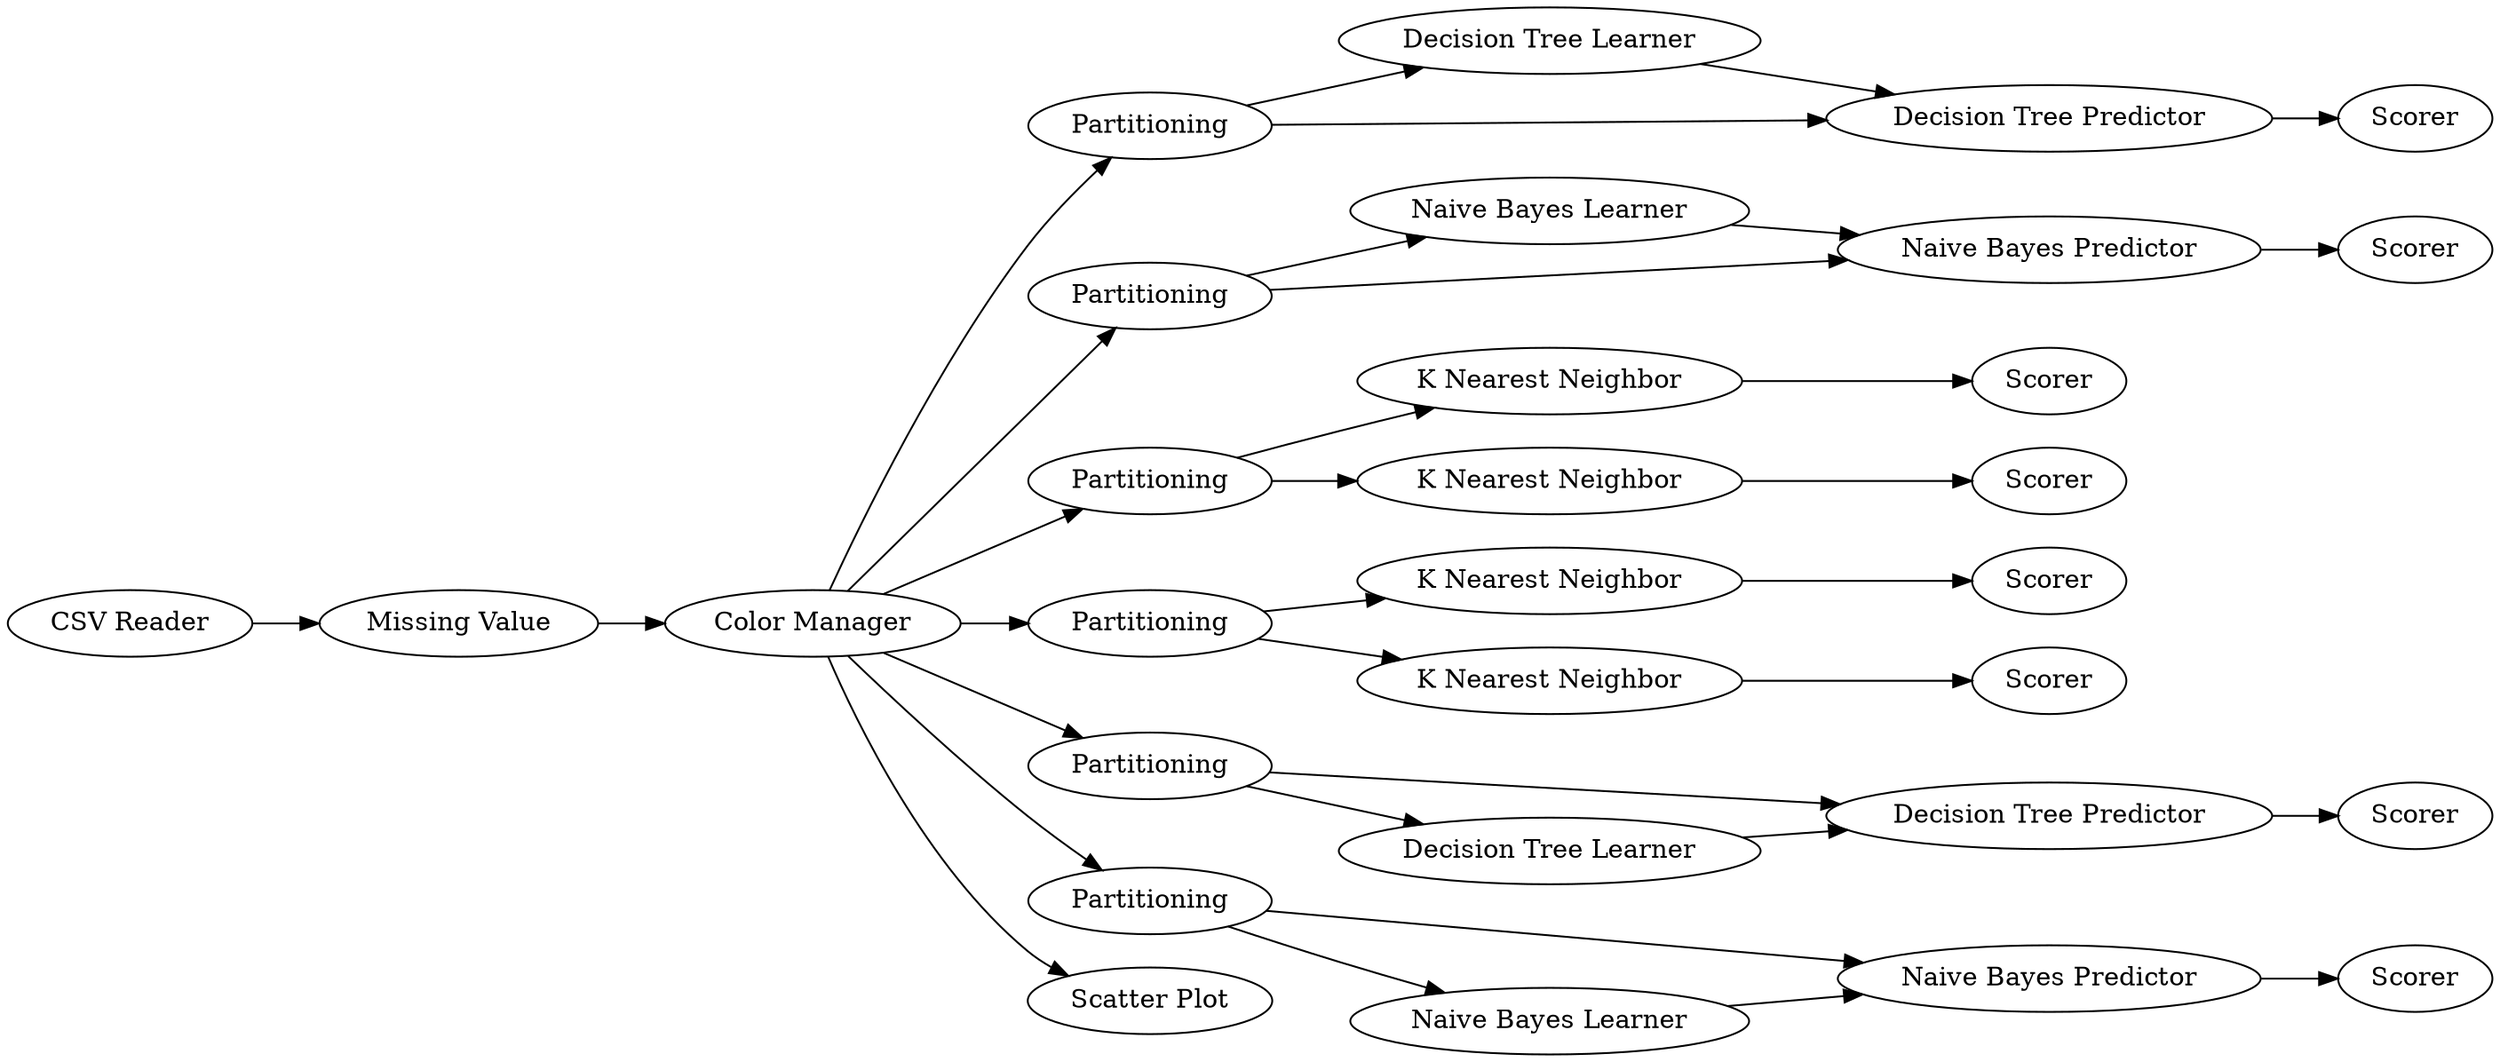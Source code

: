 digraph {
	12 -> 10
	6 -> 5
	6 -> 27
	13 -> 14
	21 -> 25
	17 -> 20
	6 -> 16
	6 -> 17
	6 -> 4
	31 -> 32
	29 -> 30
	4 -> 11
	4 -> 12
	14 -> 15
	11 -> 12
	19 -> 23
	18 -> 22
	16 -> 18
	5 -> 14
	17 -> 21
	27 -> 32
	6 -> 26
	20 -> 24
	5 -> 13
	27 -> 31
	26 -> 29
	3 -> 6
	32 -> 33
	16 -> 19
	26 -> 28
	6 -> 9
	1 -> 3
	28 -> 29
	27 [label=Partitioning]
	9 [label="Scatter Plot"]
	26 [label=Partitioning]
	18 [label="K Nearest Neighbor"]
	21 [label="K Nearest Neighbor"]
	17 [label=Partitioning]
	3 [label="Missing Value"]
	19 [label="K Nearest Neighbor"]
	24 [label=Scorer]
	31 [label="Naive Bayes Learner"]
	6 [label="Color Manager"]
	15 [label=Scorer]
	25 [label=Scorer]
	10 [label=Scorer]
	12 [label="Decision Tree Predictor"]
	16 [label=Partitioning]
	30 [label=Scorer]
	1 [label="CSV Reader"]
	22 [label=Scorer]
	28 [label="Naive Bayes Learner"]
	11 [label="Decision Tree Learner"]
	4 [label=Partitioning]
	23 [label=Scorer]
	14 [label="Decision Tree Predictor"]
	5 [label=Partitioning]
	13 [label="Decision Tree Learner"]
	20 [label="K Nearest Neighbor"]
	29 [label="Naive Bayes Predictor"]
	33 [label=Scorer]
	32 [label="Naive Bayes Predictor"]
	rankdir=LR
}
